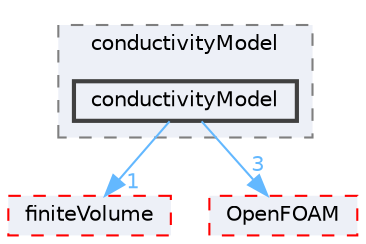 digraph "src/phaseSystemModels/twoPhaseEuler/phaseCompressibleTurbulenceModels/kineticTheoryModels/conductivityModel/conductivityModel"
{
 // LATEX_PDF_SIZE
  bgcolor="transparent";
  edge [fontname=Helvetica,fontsize=10,labelfontname=Helvetica,labelfontsize=10];
  node [fontname=Helvetica,fontsize=10,shape=box,height=0.2,width=0.4];
  compound=true
  subgraph clusterdir_ee2f1c33072f218f02af80fb604e1fed {
    graph [ bgcolor="#edf0f7", pencolor="grey50", label="conductivityModel", fontname=Helvetica,fontsize=10 style="filled,dashed", URL="dir_ee2f1c33072f218f02af80fb604e1fed.html",tooltip=""]
  dir_570616e8e4ea6cc6c195ca56f7fa3744 [label="conductivityModel", fillcolor="#edf0f7", color="grey25", style="filled,bold", URL="dir_570616e8e4ea6cc6c195ca56f7fa3744.html",tooltip=""];
  }
  dir_9bd15774b555cf7259a6fa18f99fe99b [label="finiteVolume", fillcolor="#edf0f7", color="red", style="filled,dashed", URL="dir_9bd15774b555cf7259a6fa18f99fe99b.html",tooltip=""];
  dir_c5473ff19b20e6ec4dfe5c310b3778a8 [label="OpenFOAM", fillcolor="#edf0f7", color="red", style="filled,dashed", URL="dir_c5473ff19b20e6ec4dfe5c310b3778a8.html",tooltip=""];
  dir_570616e8e4ea6cc6c195ca56f7fa3744->dir_9bd15774b555cf7259a6fa18f99fe99b [headlabel="1", labeldistance=1.5 headhref="dir_000602_001387.html" href="dir_000602_001387.html" color="steelblue1" fontcolor="steelblue1"];
  dir_570616e8e4ea6cc6c195ca56f7fa3744->dir_c5473ff19b20e6ec4dfe5c310b3778a8 [headlabel="3", labeldistance=1.5 headhref="dir_000602_002695.html" href="dir_000602_002695.html" color="steelblue1" fontcolor="steelblue1"];
}
